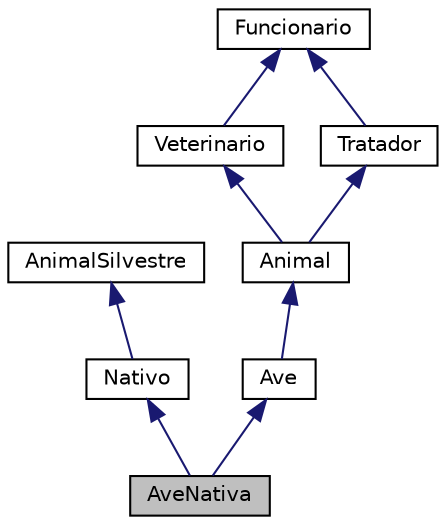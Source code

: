 digraph "AveNativa"
{
  edge [fontname="Helvetica",fontsize="10",labelfontname="Helvetica",labelfontsize="10"];
  node [fontname="Helvetica",fontsize="10",shape=record];
  Node1 [label="AveNativa",height=0.2,width=0.4,color="black", fillcolor="grey75", style="filled", fontcolor="black"];
  Node2 -> Node1 [dir="back",color="midnightblue",fontsize="10",style="solid"];
  Node2 [label="Nativo",height=0.2,width=0.4,color="black", fillcolor="white", style="filled",URL="$classNativo.html",tooltip="Classe Nativo que herda da classe AnimalSilvestre. "];
  Node3 -> Node2 [dir="back",color="midnightblue",fontsize="10",style="solid"];
  Node3 [label="AnimalSilvestre",height=0.2,width=0.4,color="black", fillcolor="white", style="filled",URL="$classAnimalSilvestre.html",tooltip="Classe Animal Silvestre. "];
  Node4 -> Node1 [dir="back",color="midnightblue",fontsize="10",style="solid"];
  Node4 [label="Ave",height=0.2,width=0.4,color="black", fillcolor="white", style="filled",URL="$classAve.html",tooltip="Classe Devidada da classe Animal. "];
  Node5 -> Node4 [dir="back",color="midnightblue",fontsize="10",style="solid"];
  Node5 [label="Animal",height=0.2,width=0.4,color="black", fillcolor="white", style="filled",URL="$classAnimal.html"];
  Node6 -> Node5 [dir="back",color="midnightblue",fontsize="10",style="solid"];
  Node6 [label="Veterinario",height=0.2,width=0.4,color="black", fillcolor="white", style="filled",URL="$classVeterinario.html",tooltip="Classe Derivada Veterinário que herda da classe Funcionário. "];
  Node7 -> Node6 [dir="back",color="midnightblue",fontsize="10",style="solid"];
  Node7 [label="Funcionario",height=0.2,width=0.4,color="black", fillcolor="white", style="filled",URL="$classFuncionario.html",tooltip="Classe base Abstrata Funcionário. "];
  Node8 -> Node5 [dir="back",color="midnightblue",fontsize="10",style="solid"];
  Node8 [label="Tratador",height=0.2,width=0.4,color="black", fillcolor="white", style="filled",URL="$classTratador.html",tooltip="Classe derivada Tratador que herda da classe Funcionario. "];
  Node7 -> Node8 [dir="back",color="midnightblue",fontsize="10",style="solid"];
}
